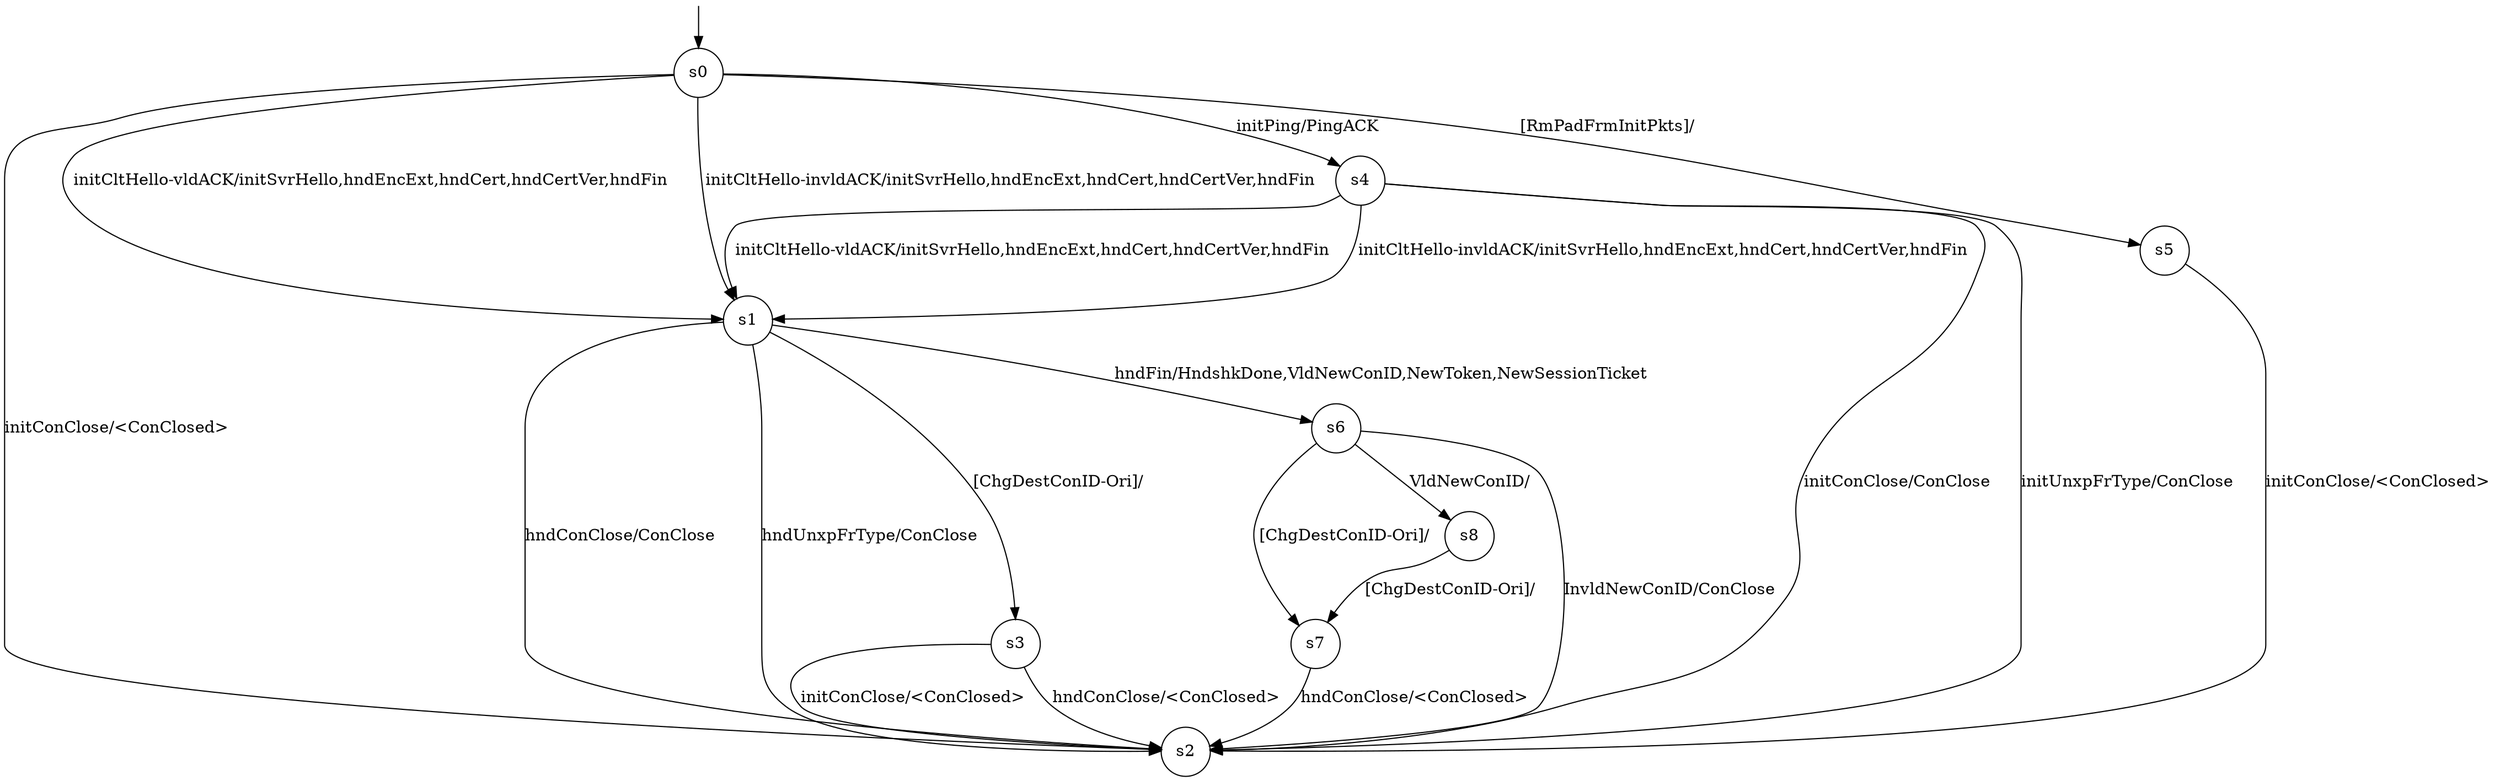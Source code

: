 digraph g {

s0 [shape="circle" label="s0"];
s1 [shape="circle" label="s1"];
s2 [shape="circle" label="s2"];
s3 [shape="circle" label="s3"];
s4 [shape="circle" label="s4"];
s5 [shape="circle" label="s5"];
s6 [shape="circle" label="s6"];
s7 [shape="circle" label="s7"];
s8 [shape="circle" label="s8"];
s0 -> s4 [label="initPing/PingACK "];
s0 -> s2 [label="initConClose/<ConClosed> "];
s0 -> s1 [label="initCltHello-vldACK/initSvrHello,hndEncExt,hndCert,hndCertVer,hndFin "];
s0 -> s1 [label="initCltHello-invldACK/initSvrHello,hndEncExt,hndCert,hndCertVer,hndFin "];
s0 -> s5 [label="[RmPadFrmInitPkts]/ "];
s1 -> s6 [label="hndFin/HndshkDone,VldNewConID,NewToken,NewSessionTicket "];
s1 -> s2 [label="hndConClose/ConClose "];
s1 -> s2 [label="hndUnxpFrType/ConClose "];
s1 -> s3 [label="[ChgDestConID-Ori]/ "];
s3 -> s2 [label="initConClose/<ConClosed> "];
s3 -> s2 [label="hndConClose/<ConClosed> "];
s4 -> s2 [label="initConClose/ConClose "];
s4 -> s1 [label="initCltHello-vldACK/initSvrHello,hndEncExt,hndCert,hndCertVer,hndFin "];
s4 -> s1 [label="initCltHello-invldACK/initSvrHello,hndEncExt,hndCert,hndCertVer,hndFin "];
s4 -> s2 [label="initUnxpFrType/ConClose "];
s5 -> s2 [label="initConClose/<ConClosed> "];
s6 -> s8 [label="VldNewConID/ "];
s6 -> s2 [label="InvldNewConID/ConClose "];
s6 -> s7 [label="[ChgDestConID-Ori]/ "];
s7 -> s2 [label="hndConClose/<ConClosed> "];
s8 -> s7 [label="[ChgDestConID-Ori]/ "];

__start0 [label="" shape="none" width="0" height="0"];
__start0 -> s0;

}
